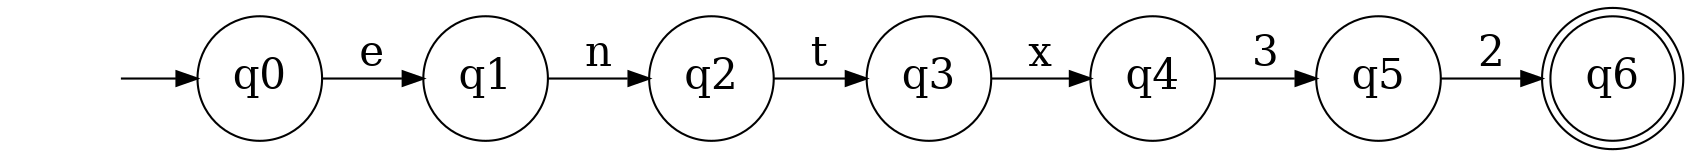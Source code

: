 digraph "automatas/Valor_de_asignacion/cosoentx32" {
	graph [rankdir=LR]
	node [fontsize=20]
	edge [fontsize="20pt"]
	"" [label="" shape=plaintext]
	q6 [label=q6 shape=doublecircle]
	q5 [label=q5 shape=circle]
	q3 [label=q3 shape=circle]
	q4 [label=q4 shape=circle]
	q2 [label=q2 shape=circle]
	q0 [label=q0 shape=circle]
	q1 [label=q1 shape=circle]
	"" -> q0 [label=""]
	q0 -> q1 [label=e]
	q1 -> q2 [label=n]
	q2 -> q3 [label=t]
	q3 -> q4 [label=x]
	q4 -> q5 [label=3]
	q5 -> q6 [label=2]
}
